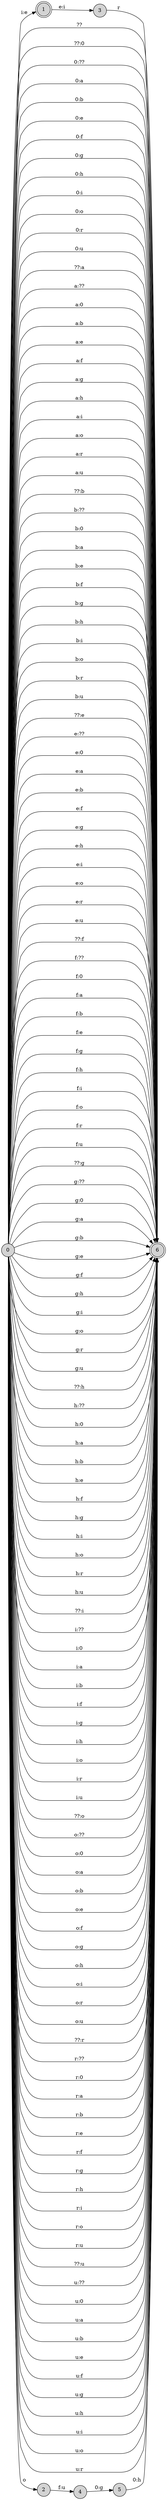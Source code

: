 // This graph generated with hfst-fst2txt blah
digraph H {
rankdir = LR;
node [shape=doublecircle,style=filled] 1
node [shape=doublecircle,style=filled] 6
node [shape=circle,style=filled] 0
node [shape=circle,style=filled] 2
node [shape=circle,style=filled] 3
node [shape=circle,style=filled] 4
node [shape=circle,style=filled] 5
0 -> 1 [label="i:e "];
0 -> 2 [label="o "];
0 -> 6 [label="?? "];
0 -> 6 [label="??:0 "];
0 -> 6 [label="0:?? "];
0 -> 6 [label="0:a "];
0 -> 6 [label="0:b "];
0 -> 6 [label="0:e "];
0 -> 6 [label="0:f "];
0 -> 6 [label="0:g "];
0 -> 6 [label="0:h "];
0 -> 6 [label="0:i "];
0 -> 6 [label="0:o "];
0 -> 6 [label="0:r "];
0 -> 6 [label="0:u "];
0 -> 6 [label="??:a "];
0 -> 6 [label="a:?? "];
0 -> 6 [label="a:0 "];
0 -> 6 [label="a:b "];
0 -> 6 [label="a:e "];
0 -> 6 [label="a:f "];
0 -> 6 [label="a:g "];
0 -> 6 [label="a:h "];
0 -> 6 [label="a:i "];
0 -> 6 [label="a:o "];
0 -> 6 [label="a:r "];
0 -> 6 [label="a:u "];
0 -> 6 [label="??:b "];
0 -> 6 [label="b:?? "];
0 -> 6 [label="b:0 "];
0 -> 6 [label="b:a "];
0 -> 6 [label="b:e "];
0 -> 6 [label="b:f "];
0 -> 6 [label="b:g "];
0 -> 6 [label="b:h "];
0 -> 6 [label="b:i "];
0 -> 6 [label="b:o "];
0 -> 6 [label="b:r "];
0 -> 6 [label="b:u "];
0 -> 6 [label="??:e "];
0 -> 6 [label="e:?? "];
0 -> 6 [label="e:0 "];
0 -> 6 [label="e:a "];
0 -> 6 [label="e:b "];
0 -> 6 [label="e:f "];
0 -> 6 [label="e:g "];
0 -> 6 [label="e:h "];
0 -> 6 [label="e:i "];
0 -> 6 [label="e:o "];
0 -> 6 [label="e:r "];
0 -> 6 [label="e:u "];
0 -> 6 [label="??:f "];
0 -> 6 [label="f:?? "];
0 -> 6 [label="f:0 "];
0 -> 6 [label="f:a "];
0 -> 6 [label="f:b "];
0 -> 6 [label="f:e "];
0 -> 6 [label="f:g "];
0 -> 6 [label="f:h "];
0 -> 6 [label="f:i "];
0 -> 6 [label="f:o "];
0 -> 6 [label="f:r "];
0 -> 6 [label="f:u "];
0 -> 6 [label="??:g "];
0 -> 6 [label="g:?? "];
0 -> 6 [label="g:0 "];
0 -> 6 [label="g:a "];
0 -> 6 [label="g:b "];
0 -> 6 [label="g:e "];
0 -> 6 [label="g:f "];
0 -> 6 [label="g:h "];
0 -> 6 [label="g:i "];
0 -> 6 [label="g:o "];
0 -> 6 [label="g:r "];
0 -> 6 [label="g:u "];
0 -> 6 [label="??:h "];
0 -> 6 [label="h:?? "];
0 -> 6 [label="h:0 "];
0 -> 6 [label="h:a "];
0 -> 6 [label="h:b "];
0 -> 6 [label="h:e "];
0 -> 6 [label="h:f "];
0 -> 6 [label="h:g "];
0 -> 6 [label="h:i "];
0 -> 6 [label="h:o "];
0 -> 6 [label="h:r "];
0 -> 6 [label="h:u "];
0 -> 6 [label="??:i "];
0 -> 6 [label="i:?? "];
0 -> 6 [label="i:0 "];
0 -> 6 [label="i:a "];
0 -> 6 [label="i:b "];
0 -> 6 [label="i:f "];
0 -> 6 [label="i:g "];
0 -> 6 [label="i:h "];
0 -> 6 [label="i:o "];
0 -> 6 [label="i:r "];
0 -> 6 [label="i:u "];
0 -> 6 [label="??:o "];
0 -> 6 [label="o:?? "];
0 -> 6 [label="o:0 "];
0 -> 6 [label="o:a "];
0 -> 6 [label="o:b "];
0 -> 6 [label="o:e "];
0 -> 6 [label="o:f "];
0 -> 6 [label="o:g "];
0 -> 6 [label="o:h "];
0 -> 6 [label="o:i "];
0 -> 6 [label="o:r "];
0 -> 6 [label="o:u "];
0 -> 6 [label="??:r "];
0 -> 6 [label="r:?? "];
0 -> 6 [label="r:0 "];
0 -> 6 [label="r:a "];
0 -> 6 [label="r:b "];
0 -> 6 [label="r:e "];
0 -> 6 [label="r:f "];
0 -> 6 [label="r:g "];
0 -> 6 [label="r:h "];
0 -> 6 [label="r:i "];
0 -> 6 [label="r:o "];
0 -> 6 [label="r:u "];
0 -> 6 [label="??:u "];
0 -> 6 [label="u:?? "];
0 -> 6 [label="u:0 "];
0 -> 6 [label="u:a "];
0 -> 6 [label="u:b "];
0 -> 6 [label="u:e "];
0 -> 6 [label="u:f "];
0 -> 6 [label="u:g "];
0 -> 6 [label="u:h "];
0 -> 6 [label="u:i "];
0 -> 6 [label="u:o "];
0 -> 6 [label="u:r "];
1 -> 3 [label="e:i "];
2 -> 4 [label="f:u "];
3 -> 6 [label="r "];
4 -> 5 [label="0:g "];
5 -> 6 [label="0:h "];
}
